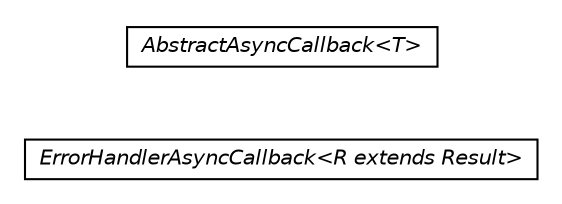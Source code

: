 #!/usr/local/bin/dot
#
# Class diagram 
# Generated by UMLGraph version R5_6-24-gf6e263 (http://www.umlgraph.org/)
#

digraph G {
	edge [fontname="Helvetica",fontsize=10,labelfontname="Helvetica",labelfontsize=10];
	node [fontname="Helvetica",fontsize=10,shape=plaintext];
	nodesep=0.25;
	ranksep=0.5;
	rankdir=LR;
	// com.gwtplatform.carstore.client.util.ErrorHandlerAsyncCallback<R extends com.gwtplatform.dispatch.shared.Result>
	c47651 [label=<<table title="com.gwtplatform.carstore.client.util.ErrorHandlerAsyncCallback" border="0" cellborder="1" cellspacing="0" cellpadding="2" port="p" href="./ErrorHandlerAsyncCallback.html">
		<tr><td><table border="0" cellspacing="0" cellpadding="1">
<tr><td align="center" balign="center"><font face="Helvetica-Oblique"> ErrorHandlerAsyncCallback&lt;R extends Result&gt; </font></td></tr>
		</table></td></tr>
		</table>>, URL="./ErrorHandlerAsyncCallback.html", fontname="Helvetica", fontcolor="black", fontsize=10.0];
	// com.gwtplatform.carstore.client.util.AbstractAsyncCallback<T>
	c47652 [label=<<table title="com.gwtplatform.carstore.client.util.AbstractAsyncCallback" border="0" cellborder="1" cellspacing="0" cellpadding="2" port="p" href="./AbstractAsyncCallback.html">
		<tr><td><table border="0" cellspacing="0" cellpadding="1">
<tr><td align="center" balign="center"><font face="Helvetica-Oblique"> AbstractAsyncCallback&lt;T&gt; </font></td></tr>
		</table></td></tr>
		</table>>, URL="./AbstractAsyncCallback.html", fontname="Helvetica", fontcolor="black", fontsize=10.0];
}

